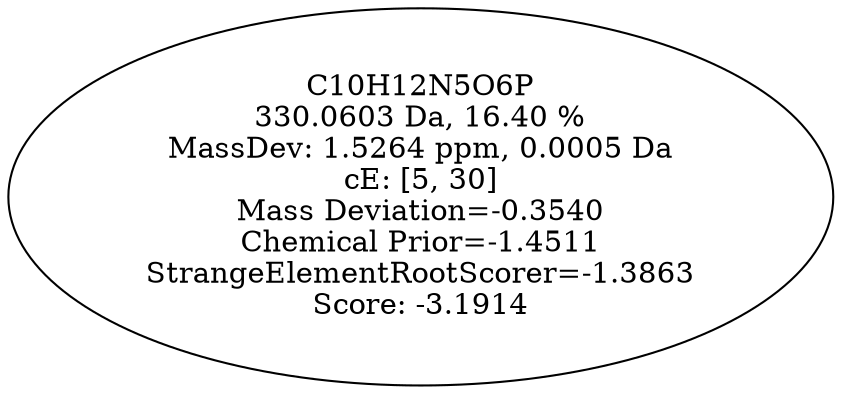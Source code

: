 strict digraph {
v1 [label="C10H12N5O6P\n330.0603 Da, 16.40 %\nMassDev: 1.5264 ppm, 0.0005 Da\ncE: [5, 30]\nMass Deviation=-0.3540\nChemical Prior=-1.4511\nStrangeElementRootScorer=-1.3863\nScore: -3.1914"];
}
